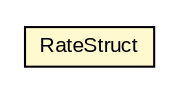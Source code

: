 #!/usr/local/bin/dot
#
# Class diagram 
# Generated by UMLGraph version R5_6-24-gf6e263 (http://www.umlgraph.org/)
#

digraph G {
	edge [fontname="arial",fontsize=10,labelfontname="arial",labelfontsize=10];
	node [fontname="arial",fontsize=10,shape=plaintext];
	nodesep=0.25;
	ranksep=0.5;
	// org.miloss.fgsms.presentation.RateStruct
	c897402 [label=<<table title="org.miloss.fgsms.presentation.RateStruct" border="0" cellborder="1" cellspacing="0" cellpadding="2" port="p" bgcolor="lemonChiffon" href="./RateStruct.html">
		<tr><td><table border="0" cellspacing="0" cellpadding="1">
<tr><td align="center" balign="center"> RateStruct </td></tr>
		</table></td></tr>
		</table>>, URL="./RateStruct.html", fontname="arial", fontcolor="black", fontsize=10.0];
}

